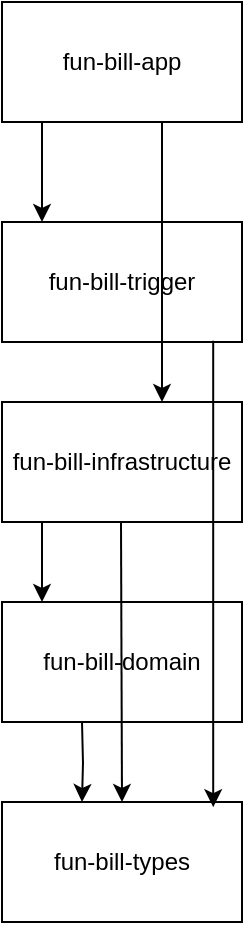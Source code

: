 <mxfile version="23.1.5" type="github">
  <diagram name="01-目录结构" id="xrEwQbncAEOwUhqF7Rrp">
    <mxGraphModel dx="1188" dy="581" grid="1" gridSize="10" guides="1" tooltips="1" connect="1" arrows="1" fold="1" page="1" pageScale="1" pageWidth="827" pageHeight="1169" math="0" shadow="0">
      <root>
        <mxCell id="0" />
        <mxCell id="1" parent="0" />
        <mxCell id="j-n35vU0YK7nYJW8cfS_-1" value="fun-bill-app" style="rounded=0;whiteSpace=wrap;html=1;" vertex="1" parent="1">
          <mxGeometry x="160" y="90" width="120" height="60" as="geometry" />
        </mxCell>
        <mxCell id="j-n35vU0YK7nYJW8cfS_-2" value="fun-bill-domain" style="rounded=0;whiteSpace=wrap;html=1;" vertex="1" parent="1">
          <mxGeometry x="160" y="390" width="120" height="60" as="geometry" />
        </mxCell>
        <mxCell id="j-n35vU0YK7nYJW8cfS_-3" value="fun-bill-infrastructure" style="rounded=0;whiteSpace=wrap;html=1;" vertex="1" parent="1">
          <mxGeometry x="160" y="290" width="120" height="60" as="geometry" />
        </mxCell>
        <mxCell id="j-n35vU0YK7nYJW8cfS_-4" value="fun-bill-trigger" style="rounded=0;whiteSpace=wrap;html=1;" vertex="1" parent="1">
          <mxGeometry x="160" y="200" width="120" height="60" as="geometry" />
        </mxCell>
        <mxCell id="j-n35vU0YK7nYJW8cfS_-5" value="fun-bill-types" style="rounded=0;whiteSpace=wrap;html=1;" vertex="1" parent="1">
          <mxGeometry x="160" y="490" width="120" height="60" as="geometry" />
        </mxCell>
        <mxCell id="j-n35vU0YK7nYJW8cfS_-7" value="" style="endArrow=classic;html=1;rounded=0;exitX=0.25;exitY=1;exitDx=0;exitDy=0;entryX=0.25;entryY=0;entryDx=0;entryDy=0;" edge="1" parent="1">
          <mxGeometry width="50" height="50" relative="1" as="geometry">
            <mxPoint x="180" y="150" as="sourcePoint" />
            <mxPoint x="180" y="200" as="targetPoint" />
          </mxGeometry>
        </mxCell>
        <mxCell id="j-n35vU0YK7nYJW8cfS_-8" value="" style="endArrow=classic;html=1;rounded=0;exitX=0.75;exitY=1;exitDx=0;exitDy=0;entryX=0.75;entryY=0;entryDx=0;entryDy=0;" edge="1" parent="1">
          <mxGeometry width="50" height="50" relative="1" as="geometry">
            <mxPoint x="240" y="150" as="sourcePoint" />
            <mxPoint x="240" y="290" as="targetPoint" />
          </mxGeometry>
        </mxCell>
        <mxCell id="j-n35vU0YK7nYJW8cfS_-9" value="" style="endArrow=classic;html=1;rounded=0;exitX=0.88;exitY=0.99;exitDx=0;exitDy=0;exitPerimeter=0;entryX=0.88;entryY=0.043;entryDx=0;entryDy=0;entryPerimeter=0;" edge="1" parent="1" source="j-n35vU0YK7nYJW8cfS_-4" target="j-n35vU0YK7nYJW8cfS_-5">
          <mxGeometry width="50" height="50" relative="1" as="geometry">
            <mxPoint x="310" y="300" as="sourcePoint" />
            <mxPoint x="266" y="555" as="targetPoint" />
          </mxGeometry>
        </mxCell>
        <mxCell id="j-n35vU0YK7nYJW8cfS_-10" value="" style="endArrow=classic;html=1;rounded=0;entryX=0.5;entryY=0;entryDx=0;entryDy=0;exitX=0.633;exitY=1.037;exitDx=0;exitDy=0;exitPerimeter=0;" edge="1" parent="1" target="j-n35vU0YK7nYJW8cfS_-5">
          <mxGeometry width="50" height="50" relative="1" as="geometry">
            <mxPoint x="219.5" y="350" as="sourcePoint" />
            <mxPoint x="219.5" y="477.18" as="targetPoint" />
          </mxGeometry>
        </mxCell>
        <mxCell id="j-n35vU0YK7nYJW8cfS_-11" value="" style="endArrow=classic;html=1;rounded=0;exitX=0.25;exitY=1;exitDx=0;exitDy=0;entryX=0.25;entryY=0;entryDx=0;entryDy=0;" edge="1" parent="1">
          <mxGeometry width="50" height="50" relative="1" as="geometry">
            <mxPoint x="180" y="350" as="sourcePoint" />
            <mxPoint x="180" y="390" as="targetPoint" />
            <Array as="points">
              <mxPoint x="180" y="370" />
            </Array>
          </mxGeometry>
        </mxCell>
        <mxCell id="j-n35vU0YK7nYJW8cfS_-13" value="" style="edgeStyle=orthogonalEdgeStyle;rounded=0;orthogonalLoop=1;jettySize=auto;html=1;" edge="1" parent="1">
          <mxGeometry relative="1" as="geometry">
            <mxPoint x="200" y="450" as="sourcePoint" />
            <mxPoint x="200" y="490" as="targetPoint" />
          </mxGeometry>
        </mxCell>
      </root>
    </mxGraphModel>
  </diagram>
</mxfile>

